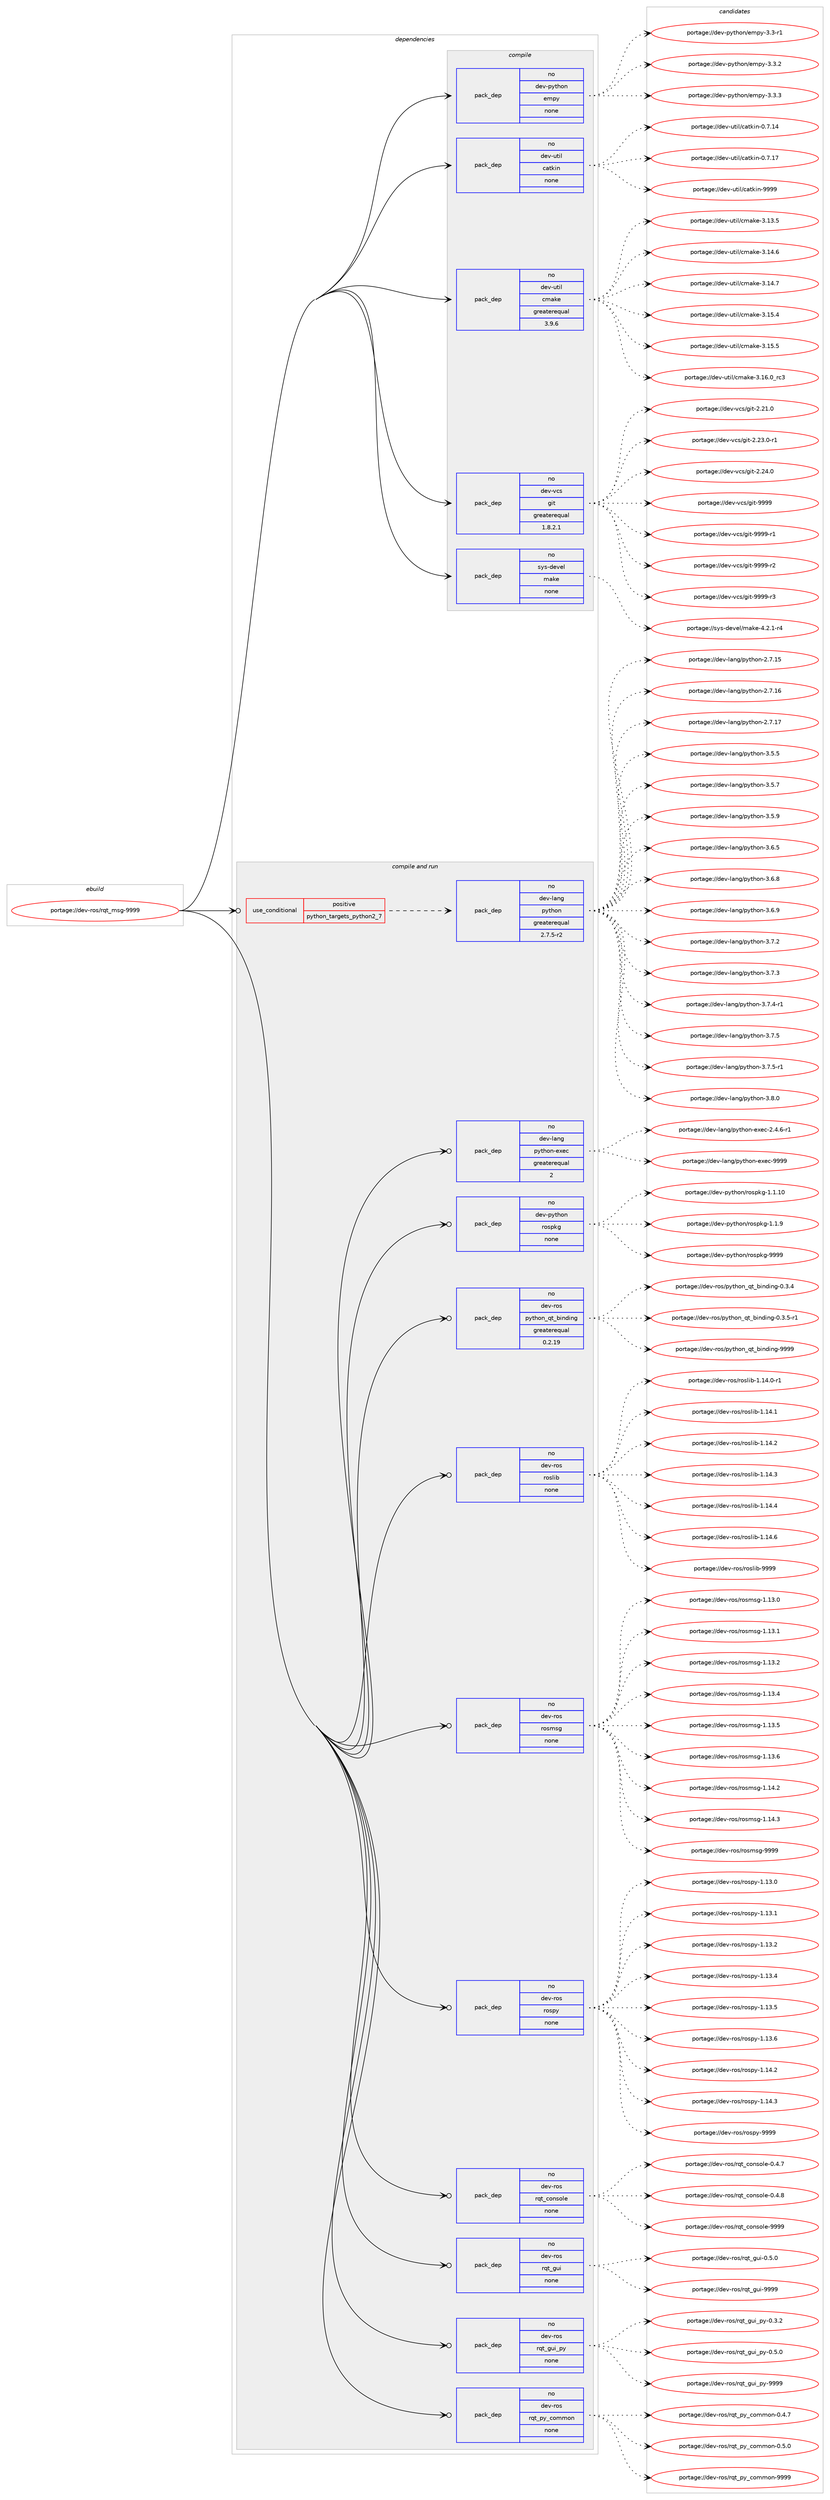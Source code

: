 digraph prolog {

# *************
# Graph options
# *************

newrank=true;
concentrate=true;
compound=true;
graph [rankdir=LR,fontname=Helvetica,fontsize=10,ranksep=1.5];#, ranksep=2.5, nodesep=0.2];
edge  [arrowhead=vee];
node  [fontname=Helvetica,fontsize=10];

# **********
# The ebuild
# **********

subgraph cluster_leftcol {
color=gray;
rank=same;
label=<<i>ebuild</i>>;
id [label="portage://dev-ros/rqt_msg-9999", color=red, width=4, href="../dev-ros/rqt_msg-9999.svg"];
}

# ****************
# The dependencies
# ****************

subgraph cluster_midcol {
color=gray;
label=<<i>dependencies</i>>;
subgraph cluster_compile {
fillcolor="#eeeeee";
style=filled;
label=<<i>compile</i>>;
subgraph pack152693 {
dependency200721 [label=<<TABLE BORDER="0" CELLBORDER="1" CELLSPACING="0" CELLPADDING="4" WIDTH="220"><TR><TD ROWSPAN="6" CELLPADDING="30">pack_dep</TD></TR><TR><TD WIDTH="110">no</TD></TR><TR><TD>dev-python</TD></TR><TR><TD>empy</TD></TR><TR><TD>none</TD></TR><TR><TD></TD></TR></TABLE>>, shape=none, color=blue];
}
id:e -> dependency200721:w [weight=20,style="solid",arrowhead="vee"];
subgraph pack152694 {
dependency200722 [label=<<TABLE BORDER="0" CELLBORDER="1" CELLSPACING="0" CELLPADDING="4" WIDTH="220"><TR><TD ROWSPAN="6" CELLPADDING="30">pack_dep</TD></TR><TR><TD WIDTH="110">no</TD></TR><TR><TD>dev-util</TD></TR><TR><TD>catkin</TD></TR><TR><TD>none</TD></TR><TR><TD></TD></TR></TABLE>>, shape=none, color=blue];
}
id:e -> dependency200722:w [weight=20,style="solid",arrowhead="vee"];
subgraph pack152695 {
dependency200723 [label=<<TABLE BORDER="0" CELLBORDER="1" CELLSPACING="0" CELLPADDING="4" WIDTH="220"><TR><TD ROWSPAN="6" CELLPADDING="30">pack_dep</TD></TR><TR><TD WIDTH="110">no</TD></TR><TR><TD>dev-util</TD></TR><TR><TD>cmake</TD></TR><TR><TD>greaterequal</TD></TR><TR><TD>3.9.6</TD></TR></TABLE>>, shape=none, color=blue];
}
id:e -> dependency200723:w [weight=20,style="solid",arrowhead="vee"];
subgraph pack152696 {
dependency200724 [label=<<TABLE BORDER="0" CELLBORDER="1" CELLSPACING="0" CELLPADDING="4" WIDTH="220"><TR><TD ROWSPAN="6" CELLPADDING="30">pack_dep</TD></TR><TR><TD WIDTH="110">no</TD></TR><TR><TD>dev-vcs</TD></TR><TR><TD>git</TD></TR><TR><TD>greaterequal</TD></TR><TR><TD>1.8.2.1</TD></TR></TABLE>>, shape=none, color=blue];
}
id:e -> dependency200724:w [weight=20,style="solid",arrowhead="vee"];
subgraph pack152697 {
dependency200725 [label=<<TABLE BORDER="0" CELLBORDER="1" CELLSPACING="0" CELLPADDING="4" WIDTH="220"><TR><TD ROWSPAN="6" CELLPADDING="30">pack_dep</TD></TR><TR><TD WIDTH="110">no</TD></TR><TR><TD>sys-devel</TD></TR><TR><TD>make</TD></TR><TR><TD>none</TD></TR><TR><TD></TD></TR></TABLE>>, shape=none, color=blue];
}
id:e -> dependency200725:w [weight=20,style="solid",arrowhead="vee"];
}
subgraph cluster_compileandrun {
fillcolor="#eeeeee";
style=filled;
label=<<i>compile and run</i>>;
subgraph cond44598 {
dependency200726 [label=<<TABLE BORDER="0" CELLBORDER="1" CELLSPACING="0" CELLPADDING="4"><TR><TD ROWSPAN="3" CELLPADDING="10">use_conditional</TD></TR><TR><TD>positive</TD></TR><TR><TD>python_targets_python2_7</TD></TR></TABLE>>, shape=none, color=red];
subgraph pack152698 {
dependency200727 [label=<<TABLE BORDER="0" CELLBORDER="1" CELLSPACING="0" CELLPADDING="4" WIDTH="220"><TR><TD ROWSPAN="6" CELLPADDING="30">pack_dep</TD></TR><TR><TD WIDTH="110">no</TD></TR><TR><TD>dev-lang</TD></TR><TR><TD>python</TD></TR><TR><TD>greaterequal</TD></TR><TR><TD>2.7.5-r2</TD></TR></TABLE>>, shape=none, color=blue];
}
dependency200726:e -> dependency200727:w [weight=20,style="dashed",arrowhead="vee"];
}
id:e -> dependency200726:w [weight=20,style="solid",arrowhead="odotvee"];
subgraph pack152699 {
dependency200728 [label=<<TABLE BORDER="0" CELLBORDER="1" CELLSPACING="0" CELLPADDING="4" WIDTH="220"><TR><TD ROWSPAN="6" CELLPADDING="30">pack_dep</TD></TR><TR><TD WIDTH="110">no</TD></TR><TR><TD>dev-lang</TD></TR><TR><TD>python-exec</TD></TR><TR><TD>greaterequal</TD></TR><TR><TD>2</TD></TR></TABLE>>, shape=none, color=blue];
}
id:e -> dependency200728:w [weight=20,style="solid",arrowhead="odotvee"];
subgraph pack152700 {
dependency200729 [label=<<TABLE BORDER="0" CELLBORDER="1" CELLSPACING="0" CELLPADDING="4" WIDTH="220"><TR><TD ROWSPAN="6" CELLPADDING="30">pack_dep</TD></TR><TR><TD WIDTH="110">no</TD></TR><TR><TD>dev-python</TD></TR><TR><TD>rospkg</TD></TR><TR><TD>none</TD></TR><TR><TD></TD></TR></TABLE>>, shape=none, color=blue];
}
id:e -> dependency200729:w [weight=20,style="solid",arrowhead="odotvee"];
subgraph pack152701 {
dependency200730 [label=<<TABLE BORDER="0" CELLBORDER="1" CELLSPACING="0" CELLPADDING="4" WIDTH="220"><TR><TD ROWSPAN="6" CELLPADDING="30">pack_dep</TD></TR><TR><TD WIDTH="110">no</TD></TR><TR><TD>dev-ros</TD></TR><TR><TD>python_qt_binding</TD></TR><TR><TD>greaterequal</TD></TR><TR><TD>0.2.19</TD></TR></TABLE>>, shape=none, color=blue];
}
id:e -> dependency200730:w [weight=20,style="solid",arrowhead="odotvee"];
subgraph pack152702 {
dependency200731 [label=<<TABLE BORDER="0" CELLBORDER="1" CELLSPACING="0" CELLPADDING="4" WIDTH="220"><TR><TD ROWSPAN="6" CELLPADDING="30">pack_dep</TD></TR><TR><TD WIDTH="110">no</TD></TR><TR><TD>dev-ros</TD></TR><TR><TD>roslib</TD></TR><TR><TD>none</TD></TR><TR><TD></TD></TR></TABLE>>, shape=none, color=blue];
}
id:e -> dependency200731:w [weight=20,style="solid",arrowhead="odotvee"];
subgraph pack152703 {
dependency200732 [label=<<TABLE BORDER="0" CELLBORDER="1" CELLSPACING="0" CELLPADDING="4" WIDTH="220"><TR><TD ROWSPAN="6" CELLPADDING="30">pack_dep</TD></TR><TR><TD WIDTH="110">no</TD></TR><TR><TD>dev-ros</TD></TR><TR><TD>rosmsg</TD></TR><TR><TD>none</TD></TR><TR><TD></TD></TR></TABLE>>, shape=none, color=blue];
}
id:e -> dependency200732:w [weight=20,style="solid",arrowhead="odotvee"];
subgraph pack152704 {
dependency200733 [label=<<TABLE BORDER="0" CELLBORDER="1" CELLSPACING="0" CELLPADDING="4" WIDTH="220"><TR><TD ROWSPAN="6" CELLPADDING="30">pack_dep</TD></TR><TR><TD WIDTH="110">no</TD></TR><TR><TD>dev-ros</TD></TR><TR><TD>rospy</TD></TR><TR><TD>none</TD></TR><TR><TD></TD></TR></TABLE>>, shape=none, color=blue];
}
id:e -> dependency200733:w [weight=20,style="solid",arrowhead="odotvee"];
subgraph pack152705 {
dependency200734 [label=<<TABLE BORDER="0" CELLBORDER="1" CELLSPACING="0" CELLPADDING="4" WIDTH="220"><TR><TD ROWSPAN="6" CELLPADDING="30">pack_dep</TD></TR><TR><TD WIDTH="110">no</TD></TR><TR><TD>dev-ros</TD></TR><TR><TD>rqt_console</TD></TR><TR><TD>none</TD></TR><TR><TD></TD></TR></TABLE>>, shape=none, color=blue];
}
id:e -> dependency200734:w [weight=20,style="solid",arrowhead="odotvee"];
subgraph pack152706 {
dependency200735 [label=<<TABLE BORDER="0" CELLBORDER="1" CELLSPACING="0" CELLPADDING="4" WIDTH="220"><TR><TD ROWSPAN="6" CELLPADDING="30">pack_dep</TD></TR><TR><TD WIDTH="110">no</TD></TR><TR><TD>dev-ros</TD></TR><TR><TD>rqt_gui</TD></TR><TR><TD>none</TD></TR><TR><TD></TD></TR></TABLE>>, shape=none, color=blue];
}
id:e -> dependency200735:w [weight=20,style="solid",arrowhead="odotvee"];
subgraph pack152707 {
dependency200736 [label=<<TABLE BORDER="0" CELLBORDER="1" CELLSPACING="0" CELLPADDING="4" WIDTH="220"><TR><TD ROWSPAN="6" CELLPADDING="30">pack_dep</TD></TR><TR><TD WIDTH="110">no</TD></TR><TR><TD>dev-ros</TD></TR><TR><TD>rqt_gui_py</TD></TR><TR><TD>none</TD></TR><TR><TD></TD></TR></TABLE>>, shape=none, color=blue];
}
id:e -> dependency200736:w [weight=20,style="solid",arrowhead="odotvee"];
subgraph pack152708 {
dependency200737 [label=<<TABLE BORDER="0" CELLBORDER="1" CELLSPACING="0" CELLPADDING="4" WIDTH="220"><TR><TD ROWSPAN="6" CELLPADDING="30">pack_dep</TD></TR><TR><TD WIDTH="110">no</TD></TR><TR><TD>dev-ros</TD></TR><TR><TD>rqt_py_common</TD></TR><TR><TD>none</TD></TR><TR><TD></TD></TR></TABLE>>, shape=none, color=blue];
}
id:e -> dependency200737:w [weight=20,style="solid",arrowhead="odotvee"];
}
subgraph cluster_run {
fillcolor="#eeeeee";
style=filled;
label=<<i>run</i>>;
}
}

# **************
# The candidates
# **************

subgraph cluster_choices {
rank=same;
color=gray;
label=<<i>candidates</i>>;

subgraph choice152693 {
color=black;
nodesep=1;
choiceportage1001011184511212111610411111047101109112121455146514511449 [label="portage://dev-python/empy-3.3-r1", color=red, width=4,href="../dev-python/empy-3.3-r1.svg"];
choiceportage1001011184511212111610411111047101109112121455146514650 [label="portage://dev-python/empy-3.3.2", color=red, width=4,href="../dev-python/empy-3.3.2.svg"];
choiceportage1001011184511212111610411111047101109112121455146514651 [label="portage://dev-python/empy-3.3.3", color=red, width=4,href="../dev-python/empy-3.3.3.svg"];
dependency200721:e -> choiceportage1001011184511212111610411111047101109112121455146514511449:w [style=dotted,weight="100"];
dependency200721:e -> choiceportage1001011184511212111610411111047101109112121455146514650:w [style=dotted,weight="100"];
dependency200721:e -> choiceportage1001011184511212111610411111047101109112121455146514651:w [style=dotted,weight="100"];
}
subgraph choice152694 {
color=black;
nodesep=1;
choiceportage1001011184511711610510847999711610710511045484655464952 [label="portage://dev-util/catkin-0.7.14", color=red, width=4,href="../dev-util/catkin-0.7.14.svg"];
choiceportage1001011184511711610510847999711610710511045484655464955 [label="portage://dev-util/catkin-0.7.17", color=red, width=4,href="../dev-util/catkin-0.7.17.svg"];
choiceportage100101118451171161051084799971161071051104557575757 [label="portage://dev-util/catkin-9999", color=red, width=4,href="../dev-util/catkin-9999.svg"];
dependency200722:e -> choiceportage1001011184511711610510847999711610710511045484655464952:w [style=dotted,weight="100"];
dependency200722:e -> choiceportage1001011184511711610510847999711610710511045484655464955:w [style=dotted,weight="100"];
dependency200722:e -> choiceportage100101118451171161051084799971161071051104557575757:w [style=dotted,weight="100"];
}
subgraph choice152695 {
color=black;
nodesep=1;
choiceportage1001011184511711610510847991099710710145514649514653 [label="portage://dev-util/cmake-3.13.5", color=red, width=4,href="../dev-util/cmake-3.13.5.svg"];
choiceportage1001011184511711610510847991099710710145514649524654 [label="portage://dev-util/cmake-3.14.6", color=red, width=4,href="../dev-util/cmake-3.14.6.svg"];
choiceportage1001011184511711610510847991099710710145514649524655 [label="portage://dev-util/cmake-3.14.7", color=red, width=4,href="../dev-util/cmake-3.14.7.svg"];
choiceportage1001011184511711610510847991099710710145514649534652 [label="portage://dev-util/cmake-3.15.4", color=red, width=4,href="../dev-util/cmake-3.15.4.svg"];
choiceportage1001011184511711610510847991099710710145514649534653 [label="portage://dev-util/cmake-3.15.5", color=red, width=4,href="../dev-util/cmake-3.15.5.svg"];
choiceportage1001011184511711610510847991099710710145514649544648951149951 [label="portage://dev-util/cmake-3.16.0_rc3", color=red, width=4,href="../dev-util/cmake-3.16.0_rc3.svg"];
dependency200723:e -> choiceportage1001011184511711610510847991099710710145514649514653:w [style=dotted,weight="100"];
dependency200723:e -> choiceportage1001011184511711610510847991099710710145514649524654:w [style=dotted,weight="100"];
dependency200723:e -> choiceportage1001011184511711610510847991099710710145514649524655:w [style=dotted,weight="100"];
dependency200723:e -> choiceportage1001011184511711610510847991099710710145514649534652:w [style=dotted,weight="100"];
dependency200723:e -> choiceportage1001011184511711610510847991099710710145514649534653:w [style=dotted,weight="100"];
dependency200723:e -> choiceportage1001011184511711610510847991099710710145514649544648951149951:w [style=dotted,weight="100"];
}
subgraph choice152696 {
color=black;
nodesep=1;
choiceportage10010111845118991154710310511645504650494648 [label="portage://dev-vcs/git-2.21.0", color=red, width=4,href="../dev-vcs/git-2.21.0.svg"];
choiceportage100101118451189911547103105116455046505146484511449 [label="portage://dev-vcs/git-2.23.0-r1", color=red, width=4,href="../dev-vcs/git-2.23.0-r1.svg"];
choiceportage10010111845118991154710310511645504650524648 [label="portage://dev-vcs/git-2.24.0", color=red, width=4,href="../dev-vcs/git-2.24.0.svg"];
choiceportage1001011184511899115471031051164557575757 [label="portage://dev-vcs/git-9999", color=red, width=4,href="../dev-vcs/git-9999.svg"];
choiceportage10010111845118991154710310511645575757574511449 [label="portage://dev-vcs/git-9999-r1", color=red, width=4,href="../dev-vcs/git-9999-r1.svg"];
choiceportage10010111845118991154710310511645575757574511450 [label="portage://dev-vcs/git-9999-r2", color=red, width=4,href="../dev-vcs/git-9999-r2.svg"];
choiceportage10010111845118991154710310511645575757574511451 [label="portage://dev-vcs/git-9999-r3", color=red, width=4,href="../dev-vcs/git-9999-r3.svg"];
dependency200724:e -> choiceportage10010111845118991154710310511645504650494648:w [style=dotted,weight="100"];
dependency200724:e -> choiceportage100101118451189911547103105116455046505146484511449:w [style=dotted,weight="100"];
dependency200724:e -> choiceportage10010111845118991154710310511645504650524648:w [style=dotted,weight="100"];
dependency200724:e -> choiceportage1001011184511899115471031051164557575757:w [style=dotted,weight="100"];
dependency200724:e -> choiceportage10010111845118991154710310511645575757574511449:w [style=dotted,weight="100"];
dependency200724:e -> choiceportage10010111845118991154710310511645575757574511450:w [style=dotted,weight="100"];
dependency200724:e -> choiceportage10010111845118991154710310511645575757574511451:w [style=dotted,weight="100"];
}
subgraph choice152697 {
color=black;
nodesep=1;
choiceportage1151211154510010111810110847109971071014552465046494511452 [label="portage://sys-devel/make-4.2.1-r4", color=red, width=4,href="../sys-devel/make-4.2.1-r4.svg"];
dependency200725:e -> choiceportage1151211154510010111810110847109971071014552465046494511452:w [style=dotted,weight="100"];
}
subgraph choice152698 {
color=black;
nodesep=1;
choiceportage10010111845108971101034711212111610411111045504655464953 [label="portage://dev-lang/python-2.7.15", color=red, width=4,href="../dev-lang/python-2.7.15.svg"];
choiceportage10010111845108971101034711212111610411111045504655464954 [label="portage://dev-lang/python-2.7.16", color=red, width=4,href="../dev-lang/python-2.7.16.svg"];
choiceportage10010111845108971101034711212111610411111045504655464955 [label="portage://dev-lang/python-2.7.17", color=red, width=4,href="../dev-lang/python-2.7.17.svg"];
choiceportage100101118451089711010347112121116104111110455146534653 [label="portage://dev-lang/python-3.5.5", color=red, width=4,href="../dev-lang/python-3.5.5.svg"];
choiceportage100101118451089711010347112121116104111110455146534655 [label="portage://dev-lang/python-3.5.7", color=red, width=4,href="../dev-lang/python-3.5.7.svg"];
choiceportage100101118451089711010347112121116104111110455146534657 [label="portage://dev-lang/python-3.5.9", color=red, width=4,href="../dev-lang/python-3.5.9.svg"];
choiceportage100101118451089711010347112121116104111110455146544653 [label="portage://dev-lang/python-3.6.5", color=red, width=4,href="../dev-lang/python-3.6.5.svg"];
choiceportage100101118451089711010347112121116104111110455146544656 [label="portage://dev-lang/python-3.6.8", color=red, width=4,href="../dev-lang/python-3.6.8.svg"];
choiceportage100101118451089711010347112121116104111110455146544657 [label="portage://dev-lang/python-3.6.9", color=red, width=4,href="../dev-lang/python-3.6.9.svg"];
choiceportage100101118451089711010347112121116104111110455146554650 [label="portage://dev-lang/python-3.7.2", color=red, width=4,href="../dev-lang/python-3.7.2.svg"];
choiceportage100101118451089711010347112121116104111110455146554651 [label="portage://dev-lang/python-3.7.3", color=red, width=4,href="../dev-lang/python-3.7.3.svg"];
choiceportage1001011184510897110103471121211161041111104551465546524511449 [label="portage://dev-lang/python-3.7.4-r1", color=red, width=4,href="../dev-lang/python-3.7.4-r1.svg"];
choiceportage100101118451089711010347112121116104111110455146554653 [label="portage://dev-lang/python-3.7.5", color=red, width=4,href="../dev-lang/python-3.7.5.svg"];
choiceportage1001011184510897110103471121211161041111104551465546534511449 [label="portage://dev-lang/python-3.7.5-r1", color=red, width=4,href="../dev-lang/python-3.7.5-r1.svg"];
choiceportage100101118451089711010347112121116104111110455146564648 [label="portage://dev-lang/python-3.8.0", color=red, width=4,href="../dev-lang/python-3.8.0.svg"];
dependency200727:e -> choiceportage10010111845108971101034711212111610411111045504655464953:w [style=dotted,weight="100"];
dependency200727:e -> choiceportage10010111845108971101034711212111610411111045504655464954:w [style=dotted,weight="100"];
dependency200727:e -> choiceportage10010111845108971101034711212111610411111045504655464955:w [style=dotted,weight="100"];
dependency200727:e -> choiceportage100101118451089711010347112121116104111110455146534653:w [style=dotted,weight="100"];
dependency200727:e -> choiceportage100101118451089711010347112121116104111110455146534655:w [style=dotted,weight="100"];
dependency200727:e -> choiceportage100101118451089711010347112121116104111110455146534657:w [style=dotted,weight="100"];
dependency200727:e -> choiceportage100101118451089711010347112121116104111110455146544653:w [style=dotted,weight="100"];
dependency200727:e -> choiceportage100101118451089711010347112121116104111110455146544656:w [style=dotted,weight="100"];
dependency200727:e -> choiceportage100101118451089711010347112121116104111110455146544657:w [style=dotted,weight="100"];
dependency200727:e -> choiceportage100101118451089711010347112121116104111110455146554650:w [style=dotted,weight="100"];
dependency200727:e -> choiceportage100101118451089711010347112121116104111110455146554651:w [style=dotted,weight="100"];
dependency200727:e -> choiceportage1001011184510897110103471121211161041111104551465546524511449:w [style=dotted,weight="100"];
dependency200727:e -> choiceportage100101118451089711010347112121116104111110455146554653:w [style=dotted,weight="100"];
dependency200727:e -> choiceportage1001011184510897110103471121211161041111104551465546534511449:w [style=dotted,weight="100"];
dependency200727:e -> choiceportage100101118451089711010347112121116104111110455146564648:w [style=dotted,weight="100"];
}
subgraph choice152699 {
color=black;
nodesep=1;
choiceportage10010111845108971101034711212111610411111045101120101994550465246544511449 [label="portage://dev-lang/python-exec-2.4.6-r1", color=red, width=4,href="../dev-lang/python-exec-2.4.6-r1.svg"];
choiceportage10010111845108971101034711212111610411111045101120101994557575757 [label="portage://dev-lang/python-exec-9999", color=red, width=4,href="../dev-lang/python-exec-9999.svg"];
dependency200728:e -> choiceportage10010111845108971101034711212111610411111045101120101994550465246544511449:w [style=dotted,weight="100"];
dependency200728:e -> choiceportage10010111845108971101034711212111610411111045101120101994557575757:w [style=dotted,weight="100"];
}
subgraph choice152700 {
color=black;
nodesep=1;
choiceportage100101118451121211161041111104711411111511210710345494649464948 [label="portage://dev-python/rospkg-1.1.10", color=red, width=4,href="../dev-python/rospkg-1.1.10.svg"];
choiceportage1001011184511212111610411111047114111115112107103454946494657 [label="portage://dev-python/rospkg-1.1.9", color=red, width=4,href="../dev-python/rospkg-1.1.9.svg"];
choiceportage10010111845112121116104111110471141111151121071034557575757 [label="portage://dev-python/rospkg-9999", color=red, width=4,href="../dev-python/rospkg-9999.svg"];
dependency200729:e -> choiceportage100101118451121211161041111104711411111511210710345494649464948:w [style=dotted,weight="100"];
dependency200729:e -> choiceportage1001011184511212111610411111047114111115112107103454946494657:w [style=dotted,weight="100"];
dependency200729:e -> choiceportage10010111845112121116104111110471141111151121071034557575757:w [style=dotted,weight="100"];
}
subgraph choice152701 {
color=black;
nodesep=1;
choiceportage1001011184511411111547112121116104111110951131169598105110100105110103454846514652 [label="portage://dev-ros/python_qt_binding-0.3.4", color=red, width=4,href="../dev-ros/python_qt_binding-0.3.4.svg"];
choiceportage10010111845114111115471121211161041111109511311695981051101001051101034548465146534511449 [label="portage://dev-ros/python_qt_binding-0.3.5-r1", color=red, width=4,href="../dev-ros/python_qt_binding-0.3.5-r1.svg"];
choiceportage10010111845114111115471121211161041111109511311695981051101001051101034557575757 [label="portage://dev-ros/python_qt_binding-9999", color=red, width=4,href="../dev-ros/python_qt_binding-9999.svg"];
dependency200730:e -> choiceportage1001011184511411111547112121116104111110951131169598105110100105110103454846514652:w [style=dotted,weight="100"];
dependency200730:e -> choiceportage10010111845114111115471121211161041111109511311695981051101001051101034548465146534511449:w [style=dotted,weight="100"];
dependency200730:e -> choiceportage10010111845114111115471121211161041111109511311695981051101001051101034557575757:w [style=dotted,weight="100"];
}
subgraph choice152702 {
color=black;
nodesep=1;
choiceportage100101118451141111154711411111510810598454946495246484511449 [label="portage://dev-ros/roslib-1.14.0-r1", color=red, width=4,href="../dev-ros/roslib-1.14.0-r1.svg"];
choiceportage10010111845114111115471141111151081059845494649524649 [label="portage://dev-ros/roslib-1.14.1", color=red, width=4,href="../dev-ros/roslib-1.14.1.svg"];
choiceportage10010111845114111115471141111151081059845494649524650 [label="portage://dev-ros/roslib-1.14.2", color=red, width=4,href="../dev-ros/roslib-1.14.2.svg"];
choiceportage10010111845114111115471141111151081059845494649524651 [label="portage://dev-ros/roslib-1.14.3", color=red, width=4,href="../dev-ros/roslib-1.14.3.svg"];
choiceportage10010111845114111115471141111151081059845494649524652 [label="portage://dev-ros/roslib-1.14.4", color=red, width=4,href="../dev-ros/roslib-1.14.4.svg"];
choiceportage10010111845114111115471141111151081059845494649524654 [label="portage://dev-ros/roslib-1.14.6", color=red, width=4,href="../dev-ros/roslib-1.14.6.svg"];
choiceportage1001011184511411111547114111115108105984557575757 [label="portage://dev-ros/roslib-9999", color=red, width=4,href="../dev-ros/roslib-9999.svg"];
dependency200731:e -> choiceportage100101118451141111154711411111510810598454946495246484511449:w [style=dotted,weight="100"];
dependency200731:e -> choiceportage10010111845114111115471141111151081059845494649524649:w [style=dotted,weight="100"];
dependency200731:e -> choiceportage10010111845114111115471141111151081059845494649524650:w [style=dotted,weight="100"];
dependency200731:e -> choiceportage10010111845114111115471141111151081059845494649524651:w [style=dotted,weight="100"];
dependency200731:e -> choiceportage10010111845114111115471141111151081059845494649524652:w [style=dotted,weight="100"];
dependency200731:e -> choiceportage10010111845114111115471141111151081059845494649524654:w [style=dotted,weight="100"];
dependency200731:e -> choiceportage1001011184511411111547114111115108105984557575757:w [style=dotted,weight="100"];
}
subgraph choice152703 {
color=black;
nodesep=1;
choiceportage100101118451141111154711411111510911510345494649514648 [label="portage://dev-ros/rosmsg-1.13.0", color=red, width=4,href="../dev-ros/rosmsg-1.13.0.svg"];
choiceportage100101118451141111154711411111510911510345494649514649 [label="portage://dev-ros/rosmsg-1.13.1", color=red, width=4,href="../dev-ros/rosmsg-1.13.1.svg"];
choiceportage100101118451141111154711411111510911510345494649514650 [label="portage://dev-ros/rosmsg-1.13.2", color=red, width=4,href="../dev-ros/rosmsg-1.13.2.svg"];
choiceportage100101118451141111154711411111510911510345494649514652 [label="portage://dev-ros/rosmsg-1.13.4", color=red, width=4,href="../dev-ros/rosmsg-1.13.4.svg"];
choiceportage100101118451141111154711411111510911510345494649514653 [label="portage://dev-ros/rosmsg-1.13.5", color=red, width=4,href="../dev-ros/rosmsg-1.13.5.svg"];
choiceportage100101118451141111154711411111510911510345494649514654 [label="portage://dev-ros/rosmsg-1.13.6", color=red, width=4,href="../dev-ros/rosmsg-1.13.6.svg"];
choiceportage100101118451141111154711411111510911510345494649524650 [label="portage://dev-ros/rosmsg-1.14.2", color=red, width=4,href="../dev-ros/rosmsg-1.14.2.svg"];
choiceportage100101118451141111154711411111510911510345494649524651 [label="portage://dev-ros/rosmsg-1.14.3", color=red, width=4,href="../dev-ros/rosmsg-1.14.3.svg"];
choiceportage10010111845114111115471141111151091151034557575757 [label="portage://dev-ros/rosmsg-9999", color=red, width=4,href="../dev-ros/rosmsg-9999.svg"];
dependency200732:e -> choiceportage100101118451141111154711411111510911510345494649514648:w [style=dotted,weight="100"];
dependency200732:e -> choiceportage100101118451141111154711411111510911510345494649514649:w [style=dotted,weight="100"];
dependency200732:e -> choiceportage100101118451141111154711411111510911510345494649514650:w [style=dotted,weight="100"];
dependency200732:e -> choiceportage100101118451141111154711411111510911510345494649514652:w [style=dotted,weight="100"];
dependency200732:e -> choiceportage100101118451141111154711411111510911510345494649514653:w [style=dotted,weight="100"];
dependency200732:e -> choiceportage100101118451141111154711411111510911510345494649514654:w [style=dotted,weight="100"];
dependency200732:e -> choiceportage100101118451141111154711411111510911510345494649524650:w [style=dotted,weight="100"];
dependency200732:e -> choiceportage100101118451141111154711411111510911510345494649524651:w [style=dotted,weight="100"];
dependency200732:e -> choiceportage10010111845114111115471141111151091151034557575757:w [style=dotted,weight="100"];
}
subgraph choice152704 {
color=black;
nodesep=1;
choiceportage100101118451141111154711411111511212145494649514648 [label="portage://dev-ros/rospy-1.13.0", color=red, width=4,href="../dev-ros/rospy-1.13.0.svg"];
choiceportage100101118451141111154711411111511212145494649514649 [label="portage://dev-ros/rospy-1.13.1", color=red, width=4,href="../dev-ros/rospy-1.13.1.svg"];
choiceportage100101118451141111154711411111511212145494649514650 [label="portage://dev-ros/rospy-1.13.2", color=red, width=4,href="../dev-ros/rospy-1.13.2.svg"];
choiceportage100101118451141111154711411111511212145494649514652 [label="portage://dev-ros/rospy-1.13.4", color=red, width=4,href="../dev-ros/rospy-1.13.4.svg"];
choiceportage100101118451141111154711411111511212145494649514653 [label="portage://dev-ros/rospy-1.13.5", color=red, width=4,href="../dev-ros/rospy-1.13.5.svg"];
choiceportage100101118451141111154711411111511212145494649514654 [label="portage://dev-ros/rospy-1.13.6", color=red, width=4,href="../dev-ros/rospy-1.13.6.svg"];
choiceportage100101118451141111154711411111511212145494649524650 [label="portage://dev-ros/rospy-1.14.2", color=red, width=4,href="../dev-ros/rospy-1.14.2.svg"];
choiceportage100101118451141111154711411111511212145494649524651 [label="portage://dev-ros/rospy-1.14.3", color=red, width=4,href="../dev-ros/rospy-1.14.3.svg"];
choiceportage10010111845114111115471141111151121214557575757 [label="portage://dev-ros/rospy-9999", color=red, width=4,href="../dev-ros/rospy-9999.svg"];
dependency200733:e -> choiceportage100101118451141111154711411111511212145494649514648:w [style=dotted,weight="100"];
dependency200733:e -> choiceportage100101118451141111154711411111511212145494649514649:w [style=dotted,weight="100"];
dependency200733:e -> choiceportage100101118451141111154711411111511212145494649514650:w [style=dotted,weight="100"];
dependency200733:e -> choiceportage100101118451141111154711411111511212145494649514652:w [style=dotted,weight="100"];
dependency200733:e -> choiceportage100101118451141111154711411111511212145494649514653:w [style=dotted,weight="100"];
dependency200733:e -> choiceportage100101118451141111154711411111511212145494649514654:w [style=dotted,weight="100"];
dependency200733:e -> choiceportage100101118451141111154711411111511212145494649524650:w [style=dotted,weight="100"];
dependency200733:e -> choiceportage100101118451141111154711411111511212145494649524651:w [style=dotted,weight="100"];
dependency200733:e -> choiceportage10010111845114111115471141111151121214557575757:w [style=dotted,weight="100"];
}
subgraph choice152705 {
color=black;
nodesep=1;
choiceportage10010111845114111115471141131169599111110115111108101454846524655 [label="portage://dev-ros/rqt_console-0.4.7", color=red, width=4,href="../dev-ros/rqt_console-0.4.7.svg"];
choiceportage10010111845114111115471141131169599111110115111108101454846524656 [label="portage://dev-ros/rqt_console-0.4.8", color=red, width=4,href="../dev-ros/rqt_console-0.4.8.svg"];
choiceportage100101118451141111154711411311695991111101151111081014557575757 [label="portage://dev-ros/rqt_console-9999", color=red, width=4,href="../dev-ros/rqt_console-9999.svg"];
dependency200734:e -> choiceportage10010111845114111115471141131169599111110115111108101454846524655:w [style=dotted,weight="100"];
dependency200734:e -> choiceportage10010111845114111115471141131169599111110115111108101454846524656:w [style=dotted,weight="100"];
dependency200734:e -> choiceportage100101118451141111154711411311695991111101151111081014557575757:w [style=dotted,weight="100"];
}
subgraph choice152706 {
color=black;
nodesep=1;
choiceportage100101118451141111154711411311695103117105454846534648 [label="portage://dev-ros/rqt_gui-0.5.0", color=red, width=4,href="../dev-ros/rqt_gui-0.5.0.svg"];
choiceportage1001011184511411111547114113116951031171054557575757 [label="portage://dev-ros/rqt_gui-9999", color=red, width=4,href="../dev-ros/rqt_gui-9999.svg"];
dependency200735:e -> choiceportage100101118451141111154711411311695103117105454846534648:w [style=dotted,weight="100"];
dependency200735:e -> choiceportage1001011184511411111547114113116951031171054557575757:w [style=dotted,weight="100"];
}
subgraph choice152707 {
color=black;
nodesep=1;
choiceportage10010111845114111115471141131169510311710595112121454846514650 [label="portage://dev-ros/rqt_gui_py-0.3.2", color=red, width=4,href="../dev-ros/rqt_gui_py-0.3.2.svg"];
choiceportage10010111845114111115471141131169510311710595112121454846534648 [label="portage://dev-ros/rqt_gui_py-0.5.0", color=red, width=4,href="../dev-ros/rqt_gui_py-0.5.0.svg"];
choiceportage100101118451141111154711411311695103117105951121214557575757 [label="portage://dev-ros/rqt_gui_py-9999", color=red, width=4,href="../dev-ros/rqt_gui_py-9999.svg"];
dependency200736:e -> choiceportage10010111845114111115471141131169510311710595112121454846514650:w [style=dotted,weight="100"];
dependency200736:e -> choiceportage10010111845114111115471141131169510311710595112121454846534648:w [style=dotted,weight="100"];
dependency200736:e -> choiceportage100101118451141111154711411311695103117105951121214557575757:w [style=dotted,weight="100"];
}
subgraph choice152708 {
color=black;
nodesep=1;
choiceportage1001011184511411111547114113116951121219599111109109111110454846524655 [label="portage://dev-ros/rqt_py_common-0.4.7", color=red, width=4,href="../dev-ros/rqt_py_common-0.4.7.svg"];
choiceportage1001011184511411111547114113116951121219599111109109111110454846534648 [label="portage://dev-ros/rqt_py_common-0.5.0", color=red, width=4,href="../dev-ros/rqt_py_common-0.5.0.svg"];
choiceportage10010111845114111115471141131169511212195991111091091111104557575757 [label="portage://dev-ros/rqt_py_common-9999", color=red, width=4,href="../dev-ros/rqt_py_common-9999.svg"];
dependency200737:e -> choiceportage1001011184511411111547114113116951121219599111109109111110454846524655:w [style=dotted,weight="100"];
dependency200737:e -> choiceportage1001011184511411111547114113116951121219599111109109111110454846534648:w [style=dotted,weight="100"];
dependency200737:e -> choiceportage10010111845114111115471141131169511212195991111091091111104557575757:w [style=dotted,weight="100"];
}
}

}
